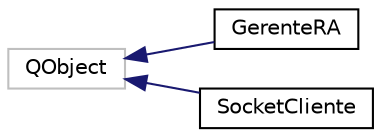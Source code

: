 digraph "Graphical Class Hierarchy"
{
  edge [fontname="Helvetica",fontsize="10",labelfontname="Helvetica",labelfontsize="10"];
  node [fontname="Helvetica",fontsize="10",shape=record];
  rankdir="LR";
  Node7 [label="QObject",height=0.2,width=0.4,color="grey75", fillcolor="white", style="filled"];
  Node7 -> Node0 [dir="back",color="midnightblue",fontsize="10",style="solid",fontname="Helvetica"];
  Node0 [label="GerenteRA",height=0.2,width=0.4,color="black", fillcolor="white", style="filled",URL="$class_gerente_r_a.html"];
  Node7 -> Node9 [dir="back",color="midnightblue",fontsize="10",style="solid",fontname="Helvetica"];
  Node9 [label="SocketCliente",height=0.2,width=0.4,color="black", fillcolor="white", style="filled",URL="$class_socket_cliente.html",tooltip="The SocketCliente class Permite establecer una conexion con un servidor. "];
}
